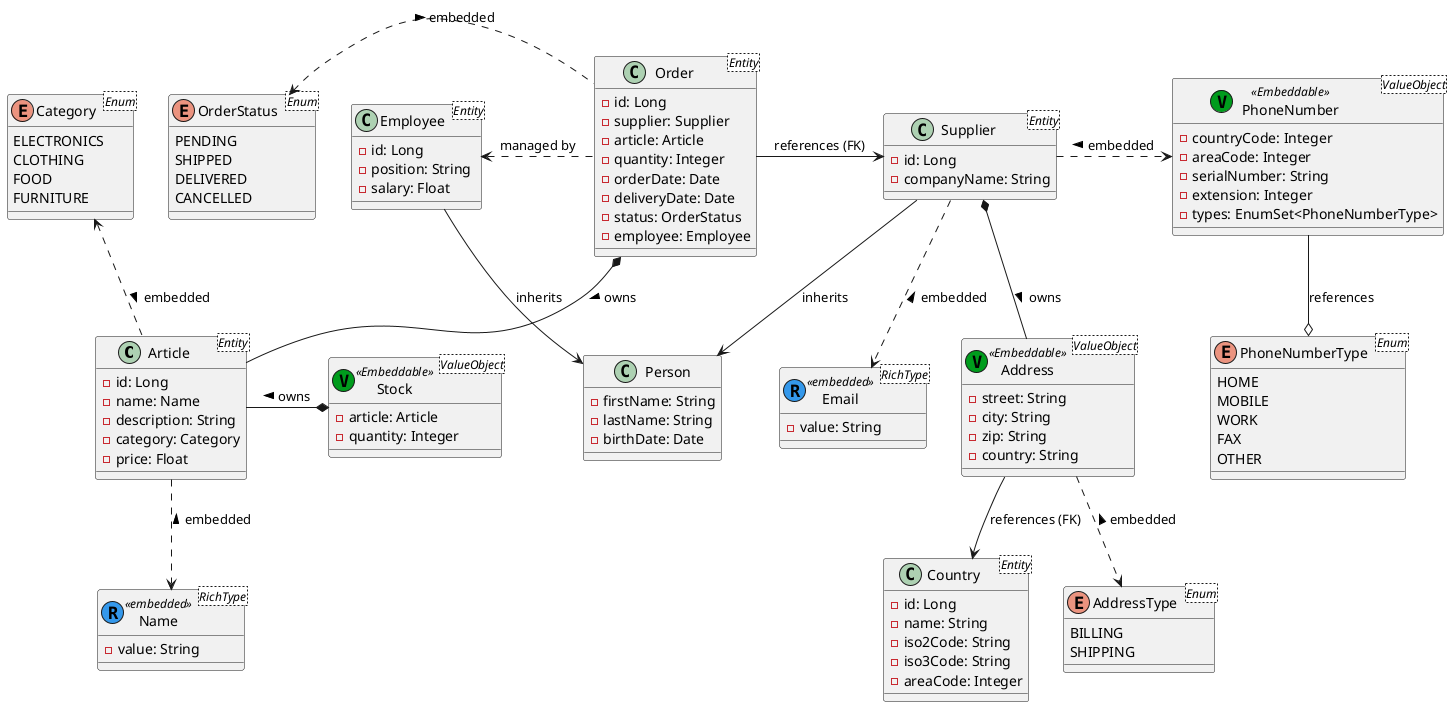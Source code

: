 @startuml
'hide methods

class Article <Entity> {
    - id: Long
    - name: Name
    - description: String
    - category: Category
    - price: Float
}

class Stock <ValueObject> <<(V, #009c1d) Embeddable >> {
    - article: Article
    - quantity: Integer
}

class Supplier <Entity> {
    - id: Long
    - companyName: String

}

class Employee <Entity> {
    - id: Long
    - position: String
    - salary: Float
}

class Person {
    - firstName: String
    - lastName: String
    - birthDate: Date
}

class Email <RichType> <<(R, #3498eb) embedded >> {
    - value: String
}

class PhoneNumber <ValueObject> <<(V, #009c1d) Embeddable >> {
    - countryCode: Integer
    - areaCode: Integer
    - serialNumber: String
    - extension: Integer
    - types: EnumSet<PhoneNumberType>
}

enum PhoneNumberType <Enum> {
    HOME
    MOBILE
    WORK
    FAX
    OTHER
}

class Address <ValueObject> <<(V, #009c1d) Embeddable >> {
    - street: String
    - city: String
    - zip: String
    - country: String
}

enum AddressType <Enum> {
    BILLING
    SHIPPING
}

class Country <Entity> {
    - id: Long
    - name: String
    - iso2Code: String
    - iso3Code: String
    - areaCode: Integer
}

class Order <Entity> {
    - id: Long
    - supplier: Supplier
    - article: Article
    - quantity: Integer
    - orderDate: Date
    - deliveryDate: Date
    - status: OrderStatus
    - employee: Employee
}

enum OrderStatus <Enum> {
    PENDING
    SHIPPED
    DELIVERED
    CANCELLED
}

class Name <RichType> <<(R, #3498eb) embedded >> {
    - value: String
}

enum Category <Enum> {
    ELECTRONICS
    CLOTHING
    FOOD
    FURNITURE
}

Employee --> Person : inherits
Supplier --> Person : inherits
Article .up.> Category : < embedded
Article .down.> Name : < embedded
Stock *-left- Article : > owns
Order -right-> Supplier : references (FK)
Order *-- Article : > owns
Order .left.> OrderStatus : < embedded
Supplier .down.> Email : < embedded
Supplier .right.> PhoneNumber : < embedded
PhoneNumber -down-o PhoneNumberType : references
Supplier *-down- Address : > owns
Address -down-> Country : references (FK)
Address .down.> AddressType : < embedded
Order .left.> Employee : "managed by"

@enduml
